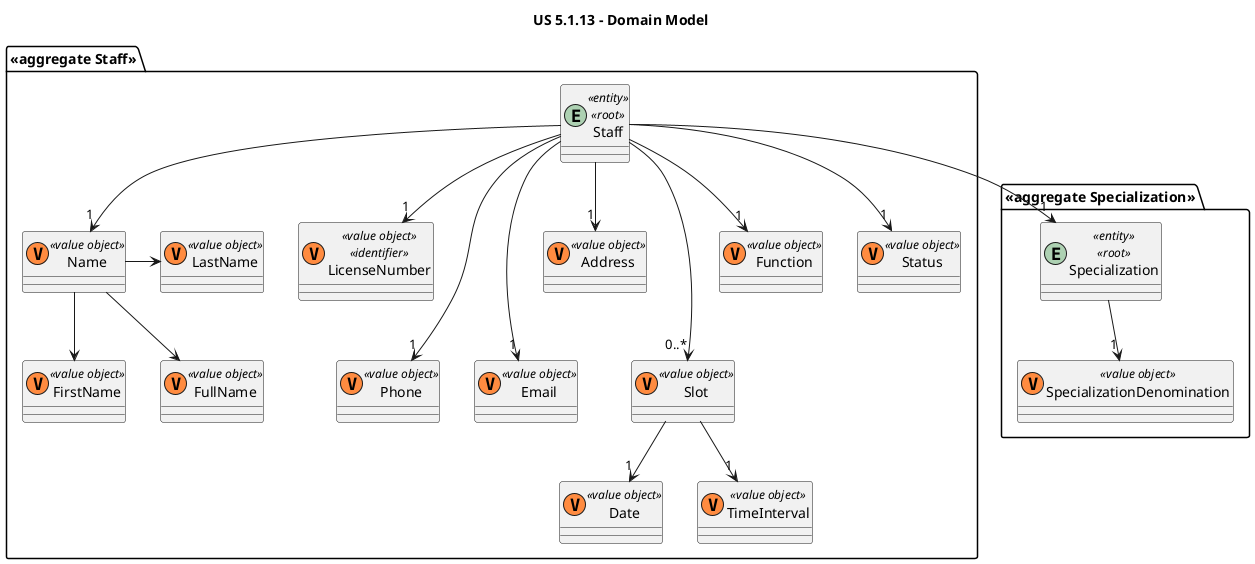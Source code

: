 @startuml
'https://plantuml.com/class-diagram

title "US 5.1.13 - Domain Model"

package "<<aggregate Staff>>" {
    entity Staff <<entity>><<root>>{}
    class LicenseNumber <<(V,#FF8B40)value object>> <<identifier>> {}
    class Name <<(V,#FF8B40)value object>> {}
    class FirstName <<(V,#FF8B40)value object>> {}
    class LastName <<(V,#FF8B40)value object>> {}
    class FullName <<(V,#FF8B40)value object>> {}
    class Phone <<(V,#FF8B40)value object>> {}
    class Email <<(V,#FF8B40)value object>> {}
    class Address <<(V,#FF8B40)value object>> {}
    class Slot <<(V,#FF8B40)value object>> {}
    class Date <<(V,#FF8B40)value object>> {}
    class TimeInterval <<(V,#FF8B40)value object>> {}
    class Function <<(V,#FF8B40)value object>>  {}
    class Status <<(V,#FF8B40)value object>> {}
}


package "<<aggregate Specialization>>"{
    entity Specialization <<entity>> <<root>> {}
    class SpecializationDenomination <<(V,#FF8B40)value object>>  {}
}



Name --> FirstName
Name -> LastName
Name --> FullName

Staff --> "1" Status
Staff --> "1" Name
Staff --> "1" Function
Staff ---> "1" Email
Staff ---> "1" Phone
Staff --> "1" Address
Staff --> "1" LicenseNumber
Staff ---> "0..*" Slot
Staff --> "1" Specialization
Specialization --> "1" SpecializationDenomination
Slot --> "1" Date
Slot --> "1" TimeInterval

@enduml